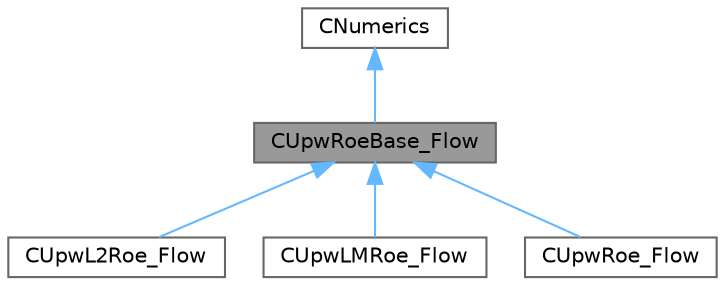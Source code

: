 digraph "CUpwRoeBase_Flow"
{
 // LATEX_PDF_SIZE
  bgcolor="transparent";
  edge [fontname=Helvetica,fontsize=10,labelfontname=Helvetica,labelfontsize=10];
  node [fontname=Helvetica,fontsize=10,shape=box,height=0.2,width=0.4];
  Node1 [id="Node000001",label="CUpwRoeBase_Flow",height=0.2,width=0.4,color="gray40", fillcolor="grey60", style="filled", fontcolor="black",tooltip="Intermediate base class for Roe schemes on ideal gas."];
  Node2 -> Node1 [id="edge1_Node000001_Node000002",dir="back",color="steelblue1",style="solid",tooltip=" "];
  Node2 [id="Node000002",label="CNumerics",height=0.2,width=0.4,color="gray40", fillcolor="white", style="filled",URL="$classCNumerics.html",tooltip="Class for defining the numerical methods."];
  Node1 -> Node3 [id="edge2_Node000001_Node000003",dir="back",color="steelblue1",style="solid",tooltip=" "];
  Node3 [id="Node000003",label="CUpwL2Roe_Flow",height=0.2,width=0.4,color="gray40", fillcolor="white", style="filled",URL="$classCUpwL2Roe__Flow.html",tooltip="Class for solving an approximate Riemann solver of L2Roe for the flow equations."];
  Node1 -> Node4 [id="edge3_Node000001_Node000004",dir="back",color="steelblue1",style="solid",tooltip=" "];
  Node4 [id="Node000004",label="CUpwLMRoe_Flow",height=0.2,width=0.4,color="gray40", fillcolor="white", style="filled",URL="$classCUpwLMRoe__Flow.html",tooltip="Class for solving an approximate Riemann solver of LMRoe for the flow equations."];
  Node1 -> Node5 [id="edge4_Node000001_Node000005",dir="back",color="steelblue1",style="solid",tooltip=" "];
  Node5 [id="Node000005",label="CUpwRoe_Flow",height=0.2,width=0.4,color="gray40", fillcolor="white", style="filled",URL="$classCUpwRoe__Flow.html",tooltip="Class for solving an approximate Riemann solver of Roe for the flow equations."];
}
